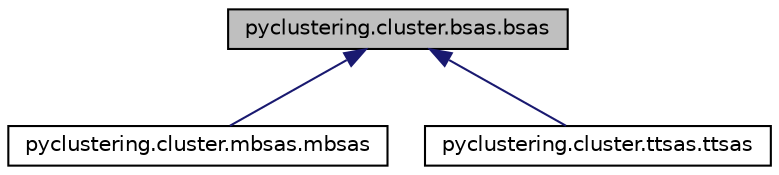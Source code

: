 digraph "pyclustering.cluster.bsas.bsas"
{
 // INTERACTIVE_SVG=YES
 // LATEX_PDF_SIZE
  edge [fontname="Helvetica",fontsize="10",labelfontname="Helvetica",labelfontsize="10"];
  node [fontname="Helvetica",fontsize="10",shape=record];
  Node1 [label="pyclustering.cluster.bsas.bsas",height=0.2,width=0.4,color="black", fillcolor="grey75", style="filled", fontcolor="black",tooltip="Class represents BSAS clustering algorithm - basic sequential algorithmic scheme."];
  Node1 -> Node2 [dir="back",color="midnightblue",fontsize="10",style="solid",fontname="Helvetica"];
  Node2 [label="pyclustering.cluster.mbsas.mbsas",height=0.2,width=0.4,color="black", fillcolor="white", style="filled",URL="$da/da9/classpyclustering_1_1cluster_1_1mbsas_1_1mbsas.html",tooltip="Class represents MBSAS (Modified Basic Sequential Algorithmic Scheme)."];
  Node1 -> Node3 [dir="back",color="midnightblue",fontsize="10",style="solid",fontname="Helvetica"];
  Node3 [label="pyclustering.cluster.ttsas.ttsas",height=0.2,width=0.4,color="black", fillcolor="white", style="filled",URL="$df/db9/classpyclustering_1_1cluster_1_1ttsas_1_1ttsas.html",tooltip="Class represents TTSAS (Two-Threshold Sequential Algorithmic Scheme)."];
}
